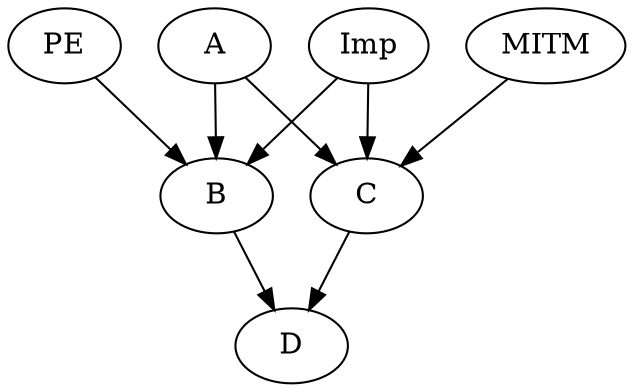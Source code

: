 strict digraph  {
A;
B;
C;
D;
Imp;
PE;
MITM;
A -> B  [weight=None];
A -> C  [weight=None];
B -> D  [weight=None];
C -> D  [weight=None];
Imp -> B  [weight=None];
Imp -> C  [weight=None];
PE -> B  [weight=None];
MITM -> C  [weight=None];
}
